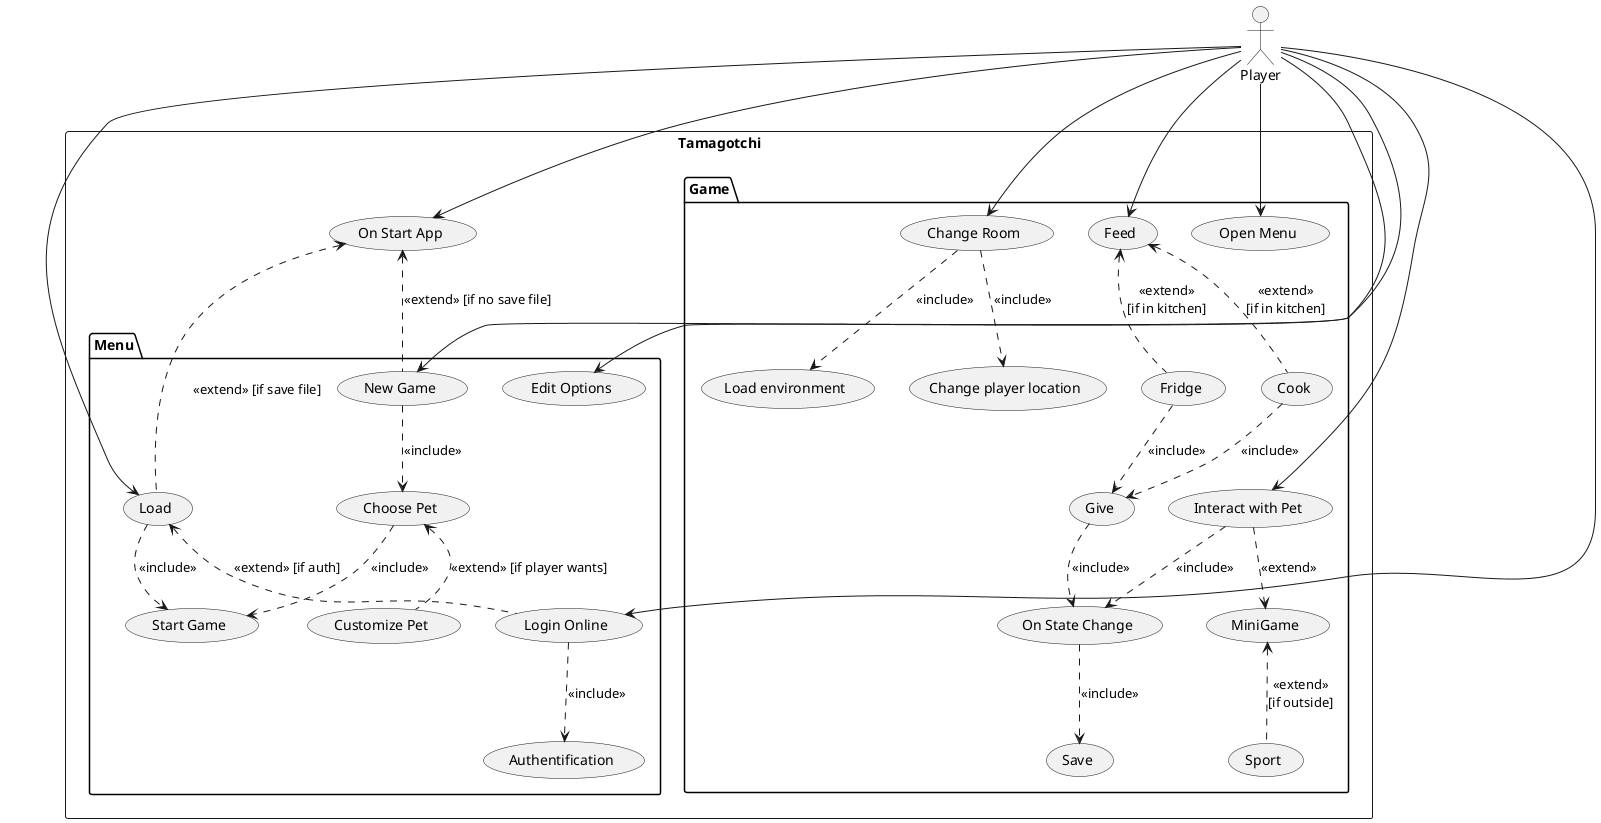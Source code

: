 @startuml

:Player: as p

rectangle Tamagotchi {

    p --> (On Start App)
    
    package Menu {
        
        p --> (Edit Options)
        p --> (New Game)
        p --> (Load)
        p --> (Login Online)
        
        (Login Online) ..> (Authentification) : <<include>>
        (New Game) ..> (Choose Pet) : <<include>>
        (Load) ..> (Start Game) : <<include>>
        (Load) <.. (Login Online) : <<extend>> [if auth]
        (On Start App) <.. (Load) : <<extend>> [if save file]
        (On Start App) <.. (New Game) : <<extend>> [if no save file]
        (Choose Pet) <.. (Customize Pet) : <<extend>> [if player wants]
        (Choose Pet) ..> (Start Game) : <<include>>
        (Edit Options)
    }

    package Game {
    
        p --> (Change Room)
        p --> (Feed)
        p --> (Interact with Pet)
        p --> (Open Menu)
        
        (Change Room) ..> (Change player location) : <<include>>
        (Change Room) ..> (Load environment) : <<include>>
        (On State Change) ..> (Save) : <<include>>
        (Give) ..> (On State Change) : <<include>>
        (Cook) ..> (Give) : <<include>>
        (Fridge) ..> (Give) : <<include>>
        (Feed) <.. (Cook) : <<extend>>\n[if in kitchen]
        (Feed) <.. (Fridge) : <<extend>>\n[if in kitchen]
        (MiniGame) <.. (Sport) : <<extend>>\n[if outside]
        (Interact with Pet) ..> (On State Change) : <<include>>
        (Interact with Pet) ..> (MiniGame) : <<extend>>
    }
}

@enduml
